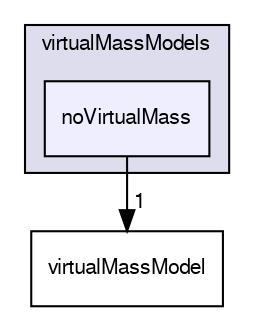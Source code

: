 digraph "applications/solvers/multiphase/twoPhaseEulerFoam/interfacialModels/virtualMassModels/noVirtualMass" {
  bgcolor=transparent;
  compound=true
  node [ fontsize="10", fontname="FreeSans"];
  edge [ labelfontsize="10", labelfontname="FreeSans"];
  subgraph clusterdir_c7c4cf1da3e2c897dbb17eca239ee974 {
    graph [ bgcolor="#ddddee", pencolor="black", label="virtualMassModels" fontname="FreeSans", fontsize="10", URL="dir_c7c4cf1da3e2c897dbb17eca239ee974.html"]
  dir_539fd0b6a6cf1b31a35a44fd958d7e01 [shape=box, label="noVirtualMass", style="filled", fillcolor="#eeeeff", pencolor="black", URL="dir_539fd0b6a6cf1b31a35a44fd958d7e01.html"];
  }
  dir_13e373beabbe1101075c17cca15d306c [shape=box label="virtualMassModel" URL="dir_13e373beabbe1101075c17cca15d306c.html"];
  dir_539fd0b6a6cf1b31a35a44fd958d7e01->dir_13e373beabbe1101075c17cca15d306c [headlabel="1", labeldistance=1.5 headhref="dir_000228_000229.html"];
}
